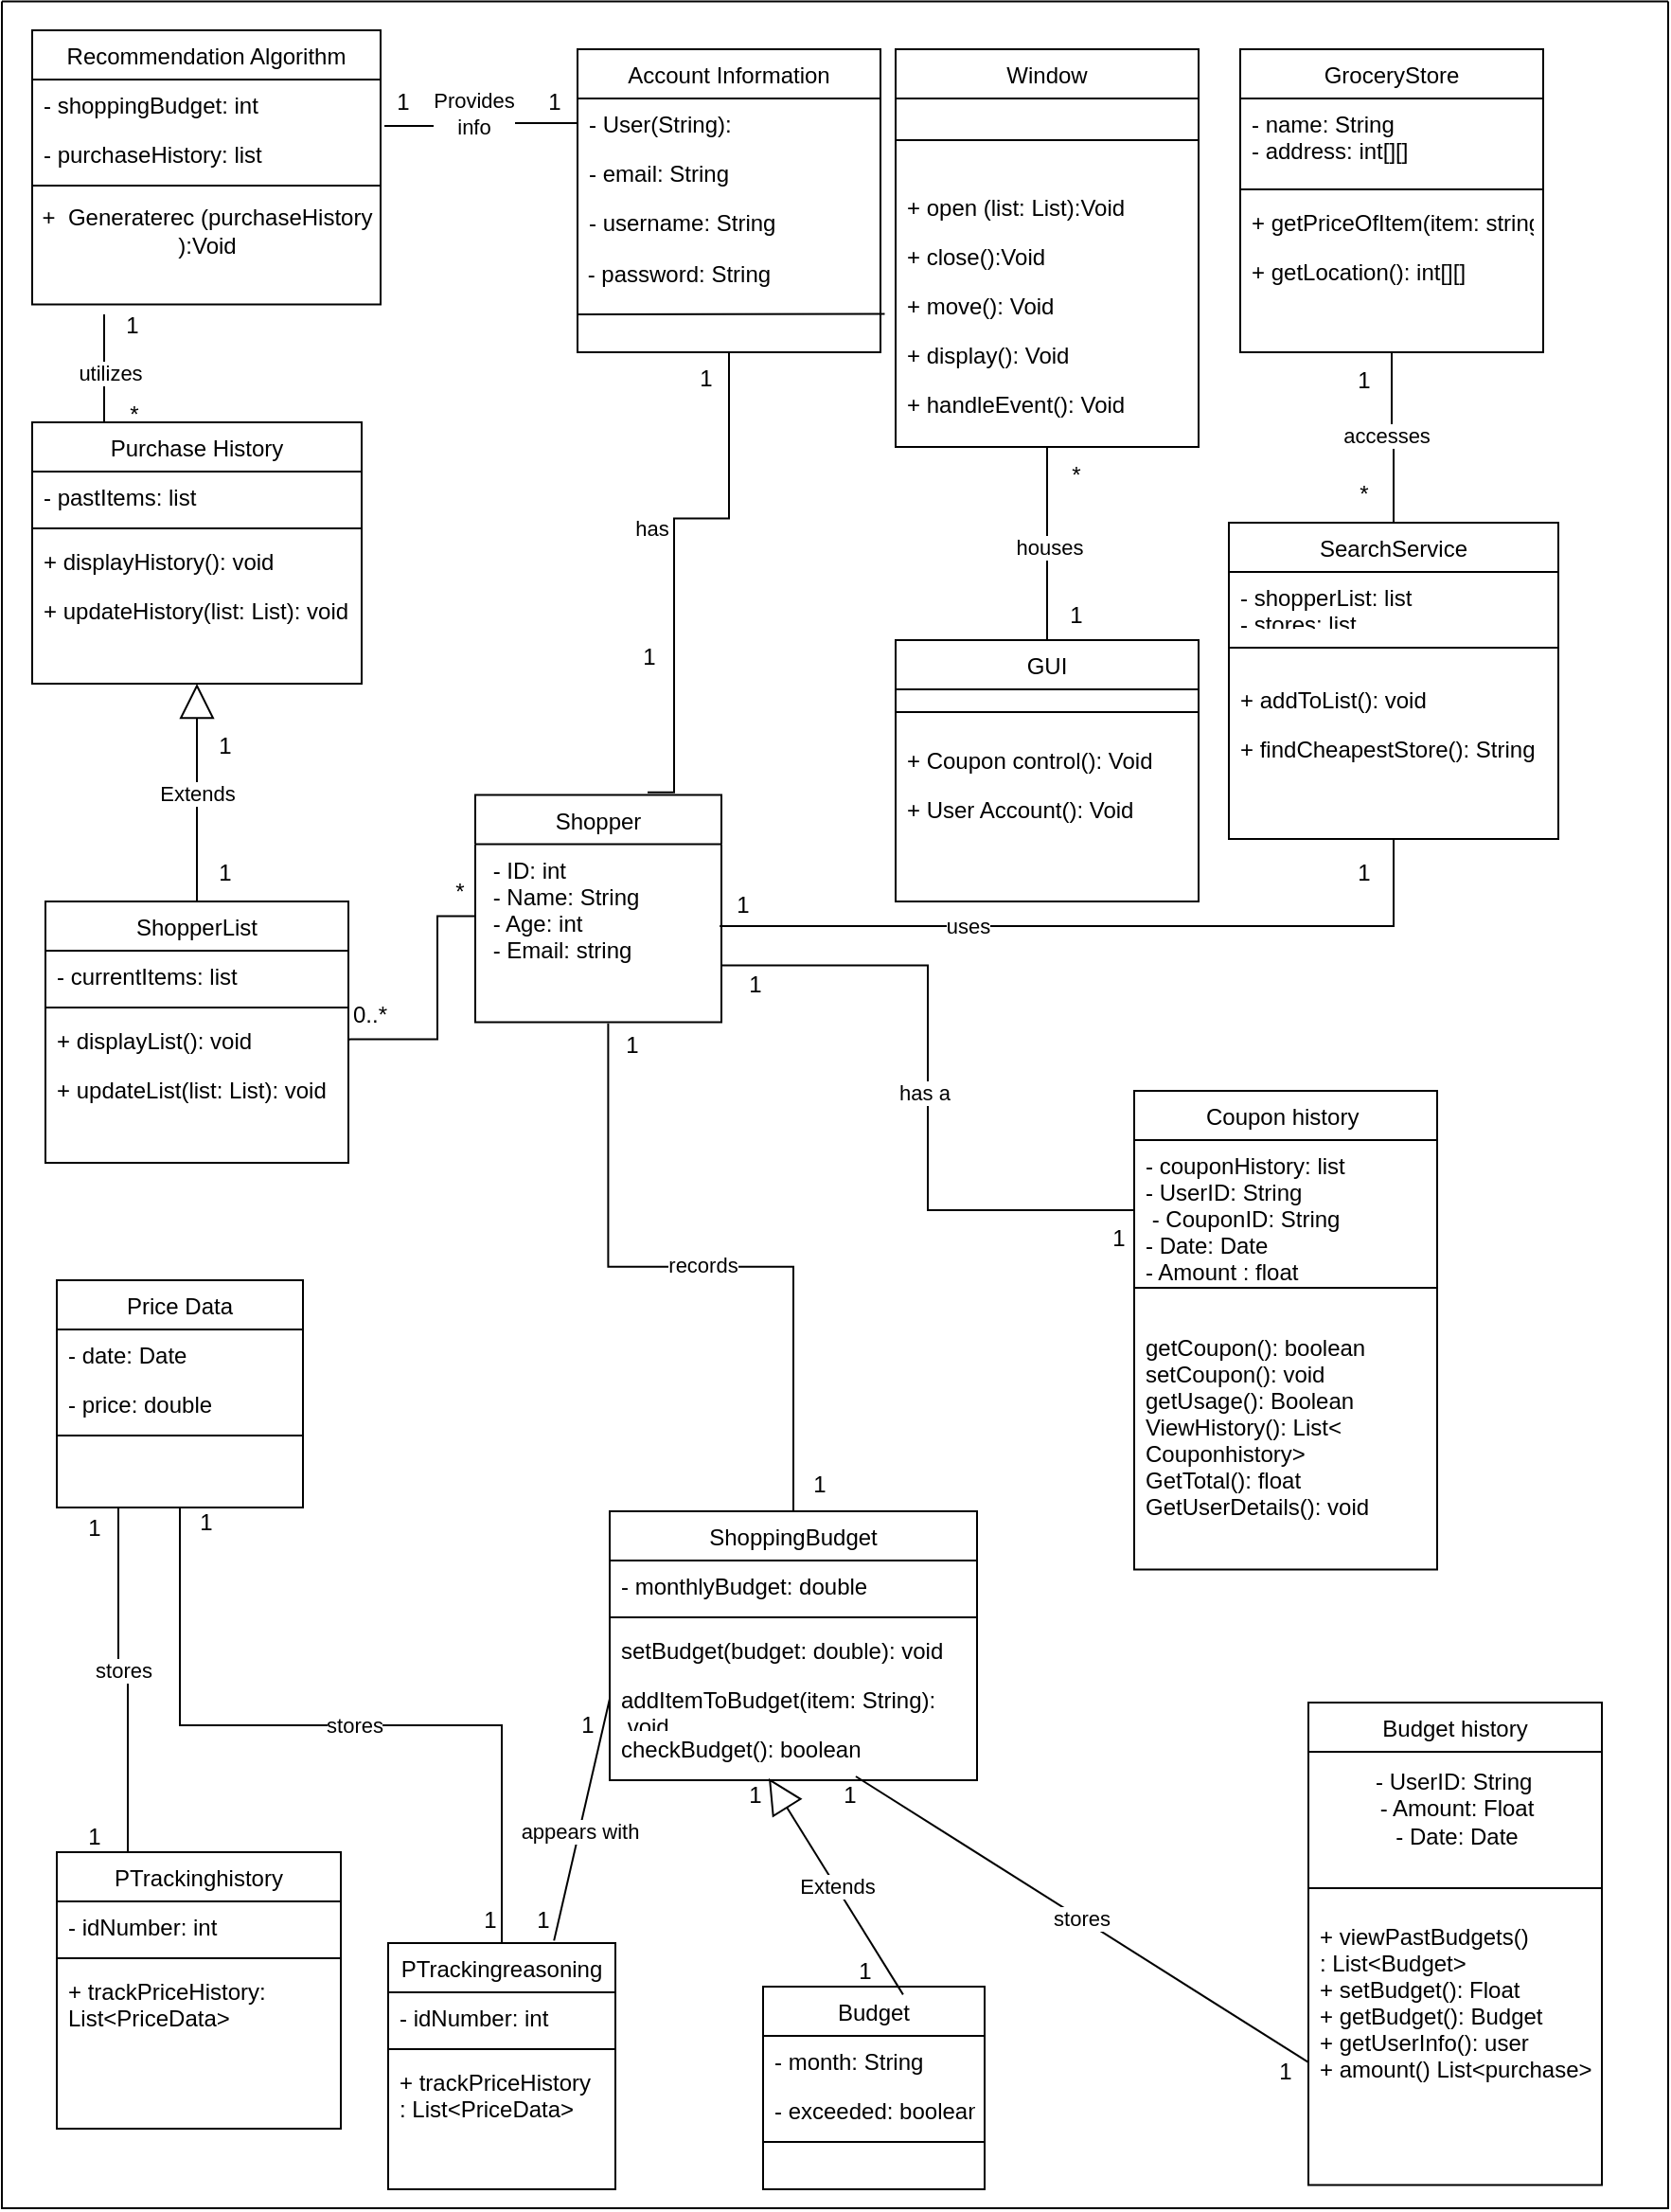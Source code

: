 <mxfile version="22.1.1" type="google">
  <diagram name="class diagram" id="4dWl3C3BqsDxm5pRTNil">
    <mxGraphModel grid="1" page="1" gridSize="10" guides="1" tooltips="1" connect="1" arrows="1" fold="1" pageScale="1" pageWidth="850" pageHeight="1100" math="0" shadow="0">
      <root>
        <mxCell id="0" />
        <mxCell id="1" parent="0" />
        <mxCell id="UsbSKTNLDGFMmhRvK32d-12" value="" style="swimlane;startSize=0;" vertex="1" parent="1">
          <mxGeometry x="40" y="14.75" width="880" height="1165.25" as="geometry" />
        </mxCell>
        <mxCell id="xTCqgjJ69IPwdRqrjEHP-62" value="Budget history" style="swimlane;fontStyle=0;align=center;verticalAlign=top;childLayout=stackLayout;horizontal=1;startSize=26;horizontalStack=0;resizeParent=1;resizeLast=0;collapsible=1;marginBottom=0;rounded=0;shadow=0;strokeWidth=1;" vertex="1" parent="UsbSKTNLDGFMmhRvK32d-12">
          <mxGeometry x="690" y="898.25" width="155" height="254.75" as="geometry">
            <mxRectangle x="130" y="380" width="160" height="26" as="alternateBounds" />
          </mxGeometry>
        </mxCell>
        <mxCell id="Z761EXKKqT5Tyd_SZ6Qm-4" value="- UserID: String&amp;nbsp;&lt;br&gt;- Amount: Float&lt;br&gt;&amp;nbsp;- Date: Date&amp;nbsp;" style="text;html=1;align=center;verticalAlign=middle;resizable=0;points=[];autosize=1;strokeColor=none;fillColor=none;" vertex="1" parent="xTCqgjJ69IPwdRqrjEHP-62">
          <mxGeometry y="26" width="155" height="60" as="geometry" />
        </mxCell>
        <mxCell id="xTCqgjJ69IPwdRqrjEHP-65" value="" style="line;html=1;strokeWidth=1;align=left;verticalAlign=middle;spacingTop=-1;spacingLeft=3;spacingRight=3;rotatable=0;labelPosition=right;points=[];portConstraint=eastwest;" vertex="1" parent="xTCqgjJ69IPwdRqrjEHP-62">
          <mxGeometry y="86" width="155" height="24" as="geometry" />
        </mxCell>
        <mxCell id="xTCqgjJ69IPwdRqrjEHP-67" value="+ viewPastBudgets()&#xa;: List&lt;Budget&gt;&#xa;+ setBudget(): Float&#xa;+ getBudget(): Budget &#xa;+ getUserInfo(): user &#xa;+ amount() List&lt;purchase&gt;&#xa;&#xa;&#xa;&#xa;&#xa;&#xa;&#xa;&#xa;&#xa;&#xa;" style="text;align=left;verticalAlign=top;spacingLeft=4;spacingRight=4;overflow=hidden;rotatable=0;points=[[0,0.5],[1,0.5]];portConstraint=eastwest;fontStyle=0" vertex="1" parent="xTCqgjJ69IPwdRqrjEHP-62">
          <mxGeometry y="110" width="155" height="110" as="geometry" />
        </mxCell>
        <mxCell id="C1AqRLKaLJNoZeRSoe14-2" value="1" style="text;strokeColor=none;align=center;fillColor=none;html=1;verticalAlign=middle;whiteSpace=wrap;rounded=0;" vertex="1" parent="UsbSKTNLDGFMmhRvK32d-12">
          <mxGeometry x="100" y="795.25" width="16" height="15.25" as="geometry" />
        </mxCell>
        <mxCell id="C1AqRLKaLJNoZeRSoe14-9" value="*" style="text;strokeColor=none;align=center;fillColor=none;html=1;verticalAlign=middle;whiteSpace=wrap;rounded=0;" vertex="1" parent="UsbSKTNLDGFMmhRvK32d-12">
          <mxGeometry x="234" y="462.25" width="16" height="15.25" as="geometry" />
        </mxCell>
        <mxCell id="C1AqRLKaLJNoZeRSoe14-6" value="1" style="text;strokeColor=none;align=center;fillColor=none;html=1;verticalAlign=middle;whiteSpace=wrap;rounded=0;" vertex="1" parent="UsbSKTNLDGFMmhRvK32d-12">
          <mxGeometry x="670" y="1085.25" width="16" height="15.25" as="geometry" />
        </mxCell>
        <mxCell id="C1AqRLKaLJNoZeRSoe14-15" value="1" style="text;strokeColor=none;align=center;fillColor=none;html=1;verticalAlign=middle;whiteSpace=wrap;rounded=0;" vertex="1" parent="UsbSKTNLDGFMmhRvK32d-12">
          <mxGeometry x="364" y="192" width="16" height="15.25" as="geometry" />
        </mxCell>
        <mxCell id="C1AqRLKaLJNoZeRSoe14-4" value="1" style="text;strokeColor=none;align=center;fillColor=none;html=1;verticalAlign=middle;whiteSpace=wrap;rounded=0;" vertex="1" parent="UsbSKTNLDGFMmhRvK32d-12">
          <mxGeometry x="41" y="798.25" width="16" height="15.25" as="geometry" />
        </mxCell>
        <mxCell id="8lS7jowgDw4HyXk0b4J0-1" value="GUI" style="swimlane;fontStyle=0;align=center;verticalAlign=top;childLayout=stackLayout;horizontal=1;startSize=26;horizontalStack=0;resizeParent=1;resizeLast=0;collapsible=1;marginBottom=0;rounded=0;shadow=0;strokeWidth=1;" vertex="1" parent="UsbSKTNLDGFMmhRvK32d-12">
          <mxGeometry x="472" y="337.25" width="160" height="138" as="geometry">
            <mxRectangle x="130" y="380" width="160" height="26" as="alternateBounds" />
          </mxGeometry>
        </mxCell>
        <mxCell id="8lS7jowgDw4HyXk0b4J0-3" value="" style="line;html=1;strokeWidth=1;align=left;verticalAlign=middle;spacingTop=-1;spacingLeft=3;spacingRight=3;rotatable=0;labelPosition=right;points=[];portConstraint=eastwest;" vertex="1" parent="8lS7jowgDw4HyXk0b4J0-1">
          <mxGeometry y="26" width="160" height="24" as="geometry" />
        </mxCell>
        <mxCell id="8lS7jowgDw4HyXk0b4J0-5" value="+ Coupon control(): Void" style="text;align=left;verticalAlign=top;spacingLeft=4;spacingRight=4;overflow=hidden;rotatable=0;points=[[0,0.5],[1,0.5]];portConstraint=eastwest;" vertex="1" parent="8lS7jowgDw4HyXk0b4J0-1">
          <mxGeometry y="50" width="160" height="26" as="geometry" />
        </mxCell>
        <mxCell id="8lS7jowgDw4HyXk0b4J0-26" value="+ User Account(): Void" style="text;align=left;verticalAlign=top;spacingLeft=4;spacingRight=4;overflow=hidden;rotatable=0;points=[[0,0.5],[1,0.5]];portConstraint=eastwest;" vertex="1" parent="8lS7jowgDw4HyXk0b4J0-1">
          <mxGeometry y="76" width="160" height="26" as="geometry" />
        </mxCell>
        <mxCell id="C1AqRLKaLJNoZeRSoe14-1" style="edgeStyle=orthogonalEdgeStyle;rounded=0;orthogonalLoop=1;jettySize=auto;html=1;exitX=0.5;exitY=1;exitDx=0;exitDy=0;entryX=0.7;entryY=-0.011;entryDx=0;entryDy=0;entryPerimeter=0;endArrow=none;endFill=0;" edge="1" parent="UsbSKTNLDGFMmhRvK32d-12" source="8lS7jowgDw4HyXk0b4J0-31" target="hUT3bgZj8QqwIP9eQ0a--11">
          <mxGeometry relative="1" as="geometry">
            <mxPoint x="339" y="197.25" as="sourcePoint" />
            <mxPoint x="354" y="465.25" as="targetPoint" />
            <Array as="points">
              <mxPoint x="384" y="273" />
              <mxPoint x="355" y="273" />
            </Array>
          </mxGeometry>
        </mxCell>
        <mxCell id="ScG4XFAH8hQyxBs4nImJ-13" value="has" style="edgeLabel;html=1;align=center;verticalAlign=middle;resizable=0;points=[];" connectable="0" vertex="1" parent="C1AqRLKaLJNoZeRSoe14-1">
          <mxGeometry x="-0.118" relative="1" as="geometry">
            <mxPoint x="-12" as="offset" />
          </mxGeometry>
        </mxCell>
        <mxCell id="8lS7jowgDw4HyXk0b4J0-31" value="Account Information" style="swimlane;fontStyle=0;align=center;verticalAlign=top;childLayout=stackLayout;horizontal=1;startSize=26;horizontalStack=0;resizeParent=1;resizeLast=0;collapsible=1;marginBottom=0;rounded=0;shadow=0;strokeWidth=1;" vertex="1" parent="UsbSKTNLDGFMmhRvK32d-12">
          <mxGeometry x="304" y="25.25" width="160" height="160" as="geometry">
            <mxRectangle x="130" y="380" width="160" height="26" as="alternateBounds" />
          </mxGeometry>
        </mxCell>
        <mxCell id="8lS7jowgDw4HyXk0b4J0-39" value="- User(String): " style="text;align=left;verticalAlign=top;spacingLeft=4;spacingRight=4;overflow=hidden;rotatable=0;points=[[0,0.5],[1,0.5]];portConstraint=eastwest;" vertex="1" parent="8lS7jowgDw4HyXk0b4J0-31">
          <mxGeometry y="26" width="160" height="26" as="geometry" />
        </mxCell>
        <mxCell id="8lS7jowgDw4HyXk0b4J0-41" value="- email: String " style="text;align=left;verticalAlign=top;spacingLeft=4;spacingRight=4;overflow=hidden;rotatable=0;points=[[0,0.5],[1,0.5]];portConstraint=eastwest;fontStyle=0" vertex="1" parent="8lS7jowgDw4HyXk0b4J0-31">
          <mxGeometry y="52" width="160" height="26" as="geometry" />
        </mxCell>
        <mxCell id="8lS7jowgDw4HyXk0b4J0-42" value="- username: String" style="text;align=left;verticalAlign=top;spacingLeft=4;spacingRight=4;overflow=hidden;rotatable=0;points=[[0,0.5],[1,0.5]];portConstraint=eastwest;" vertex="1" parent="8lS7jowgDw4HyXk0b4J0-31">
          <mxGeometry y="78" width="160" height="26" as="geometry" />
        </mxCell>
        <mxCell id="8lS7jowgDw4HyXk0b4J0-38" value="&amp;nbsp;- password: String" style="text;html=1;align=left;verticalAlign=middle;resizable=0;points=[];autosize=1;strokeColor=none;fillColor=none;" vertex="1" parent="8lS7jowgDw4HyXk0b4J0-31">
          <mxGeometry y="104" width="160" height="30" as="geometry" />
        </mxCell>
        <mxCell id="8lS7jowgDw4HyXk0b4J0-44" value="" style="endArrow=none;html=1;rounded=0;entryX=1.014;entryY=1.192;entryDx=0;entryDy=0;entryPerimeter=0;" edge="1" parent="8lS7jowgDw4HyXk0b4J0-31" target="8lS7jowgDw4HyXk0b4J0-38">
          <mxGeometry width="50" height="50" relative="1" as="geometry">
            <mxPoint y="140" as="sourcePoint" />
            <mxPoint x="90" y="134" as="targetPoint" />
          </mxGeometry>
        </mxCell>
        <mxCell id="8lS7jowgDw4HyXk0b4J0-59" value="1" style="text;strokeColor=none;align=center;fillColor=none;html=1;verticalAlign=middle;whiteSpace=wrap;rounded=0;" vertex="1" parent="UsbSKTNLDGFMmhRvK32d-12">
          <mxGeometry x="284" y="45.25" width="16" height="15.25" as="geometry" />
        </mxCell>
        <mxCell id="8lS7jowgDw4HyXk0b4J0-45" value="" style="edgeStyle=orthogonalEdgeStyle;rounded=0;orthogonalLoop=1;jettySize=auto;html=1;exitX=0;exitY=0.5;exitDx=0;exitDy=0;entryX=1.011;entryY=0.942;entryDx=0;entryDy=0;entryPerimeter=0;endArrow=none;endFill=0;" edge="1" parent="UsbSKTNLDGFMmhRvK32d-12" source="8lS7jowgDw4HyXk0b4J0-39" target="hUT3bgZj8QqwIP9eQ0a--4">
          <mxGeometry relative="1" as="geometry">
            <mxPoint x="270" y="64.25" as="sourcePoint" />
            <mxPoint x="210" y="65.25" as="targetPoint" />
            <Array as="points">
              <mxPoint x="238" y="66.25" />
            </Array>
          </mxGeometry>
        </mxCell>
        <mxCell id="8lS7jowgDw4HyXk0b4J0-48" value="Provides&lt;br&gt;info" style="edgeLabel;html=1;align=center;verticalAlign=middle;resizable=0;points=[];" connectable="0" vertex="1" parent="8lS7jowgDw4HyXk0b4J0-45">
          <mxGeometry x="0.059" y="-5" relative="1" as="geometry">
            <mxPoint as="offset" />
          </mxGeometry>
        </mxCell>
        <mxCell id="8lS7jowgDw4HyXk0b4J0-62" value="1" style="text;strokeColor=none;align=center;fillColor=none;html=1;verticalAlign=middle;whiteSpace=wrap;rounded=0;" vertex="1" parent="UsbSKTNLDGFMmhRvK32d-12">
          <mxGeometry x="204" y="45.25" width="16" height="15.25" as="geometry" />
        </mxCell>
        <mxCell id="C1AqRLKaLJNoZeRSoe14-13" value="1" style="text;strokeColor=none;align=center;fillColor=none;html=1;verticalAlign=middle;whiteSpace=wrap;rounded=0;" vertex="1" parent="UsbSKTNLDGFMmhRvK32d-12">
          <mxGeometry x="325" y="543.25" width="16" height="15.25" as="geometry" />
        </mxCell>
        <mxCell id="Zp4c3lxyXSrKUHAcPkxC-14" value="ShopperList" style="swimlane;fontStyle=0;align=center;verticalAlign=top;childLayout=stackLayout;horizontal=1;startSize=26;horizontalStack=0;resizeParent=1;resizeLast=0;collapsible=1;marginBottom=0;rounded=0;shadow=0;strokeWidth=1;" vertex="1" parent="UsbSKTNLDGFMmhRvK32d-12">
          <mxGeometry x="23" y="475.25" width="160" height="138" as="geometry">
            <mxRectangle x="130" y="380" width="160" height="26" as="alternateBounds" />
          </mxGeometry>
        </mxCell>
        <mxCell id="Zp4c3lxyXSrKUHAcPkxC-15" value="- currentItems: list" style="text;align=left;verticalAlign=top;spacingLeft=4;spacingRight=4;overflow=hidden;rotatable=0;points=[[0,0.5],[1,0.5]];portConstraint=eastwest;" vertex="1" parent="Zp4c3lxyXSrKUHAcPkxC-14">
          <mxGeometry y="26" width="160" height="26" as="geometry" />
        </mxCell>
        <mxCell id="Zp4c3lxyXSrKUHAcPkxC-16" value="" style="line;html=1;strokeWidth=1;align=left;verticalAlign=middle;spacingTop=-1;spacingLeft=3;spacingRight=3;rotatable=0;labelPosition=right;points=[];portConstraint=eastwest;" vertex="1" parent="Zp4c3lxyXSrKUHAcPkxC-14">
          <mxGeometry y="52" width="160" height="8" as="geometry" />
        </mxCell>
        <mxCell id="Zp4c3lxyXSrKUHAcPkxC-17" value="+ displayList(): void" style="text;align=left;verticalAlign=top;spacingLeft=4;spacingRight=4;overflow=hidden;rotatable=0;points=[[0,0.5],[1,0.5]];portConstraint=eastwest;fontStyle=0" vertex="1" parent="Zp4c3lxyXSrKUHAcPkxC-14">
          <mxGeometry y="60" width="160" height="26" as="geometry" />
        </mxCell>
        <mxCell id="Zp4c3lxyXSrKUHAcPkxC-18" value="+ updateList(list: List): void" style="text;align=left;verticalAlign=top;spacingLeft=4;spacingRight=4;overflow=hidden;rotatable=0;points=[[0,0.5],[1,0.5]];portConstraint=eastwest;" vertex="1" parent="Zp4c3lxyXSrKUHAcPkxC-14">
          <mxGeometry y="86" width="160" height="26" as="geometry" />
        </mxCell>
        <mxCell id="Yr2sSoahdVoOUzEbibca-52" value="*" style="text;html=1;align=center;verticalAlign=middle;resizable=0;points=[];autosize=1;strokeColor=none;fillColor=none;" vertex="1" parent="UsbSKTNLDGFMmhRvK32d-12">
          <mxGeometry x="704" y="245.25" width="30" height="30" as="geometry" />
        </mxCell>
        <mxCell id="Yr2sSoahdVoOUzEbibca-53" value="1" style="text;html=1;align=center;verticalAlign=middle;resizable=0;points=[];autosize=1;strokeColor=none;fillColor=none;" vertex="1" parent="UsbSKTNLDGFMmhRvK32d-12">
          <mxGeometry x="704" y="185.25" width="30" height="30" as="geometry" />
        </mxCell>
        <mxCell id="xTCqgjJ69IPwdRqrjEHP-66" value="Extends" style="endArrow=block;endSize=16;endFill=0;html=1;rounded=0;exitX=0.5;exitY=0;exitDx=0;exitDy=0;entryX=0.5;entryY=1;entryDx=0;entryDy=0;" edge="1" parent="UsbSKTNLDGFMmhRvK32d-12" source="Zp4c3lxyXSrKUHAcPkxC-14" target="Zp4c3lxyXSrKUHAcPkxC-4">
          <mxGeometry width="160" relative="1" as="geometry">
            <mxPoint x="141.5" y="505.25" as="sourcePoint" />
            <mxPoint x="141.5" y="413.25" as="targetPoint" />
          </mxGeometry>
        </mxCell>
        <mxCell id="ScG4XFAH8hQyxBs4nImJ-2" value="*" style="text;strokeColor=none;align=center;fillColor=none;html=1;verticalAlign=middle;whiteSpace=wrap;rounded=0;" vertex="1" parent="UsbSKTNLDGFMmhRvK32d-12">
          <mxGeometry x="62" y="210.25" width="16" height="15.25" as="geometry" />
        </mxCell>
        <mxCell id="ScG4XFAH8hQyxBs4nImJ-1" value="1" style="text;strokeColor=none;align=center;fillColor=none;html=1;verticalAlign=middle;whiteSpace=wrap;rounded=0;" vertex="1" parent="UsbSKTNLDGFMmhRvK32d-12">
          <mxGeometry x="61" y="164" width="16" height="15.25" as="geometry" />
        </mxCell>
        <mxCell id="Zp4c3lxyXSrKUHAcPkxC-4" value="Purchase History" style="swimlane;fontStyle=0;align=center;verticalAlign=top;childLayout=stackLayout;horizontal=1;startSize=26;horizontalStack=0;resizeParent=1;resizeLast=0;collapsible=1;marginBottom=0;rounded=0;shadow=0;strokeWidth=1;" vertex="1" parent="UsbSKTNLDGFMmhRvK32d-12">
          <mxGeometry x="16" y="222.25" width="174" height="138" as="geometry">
            <mxRectangle x="130" y="380" width="160" height="26" as="alternateBounds" />
          </mxGeometry>
        </mxCell>
        <mxCell id="Zp4c3lxyXSrKUHAcPkxC-5" value="- pastItems: list" style="text;align=left;verticalAlign=top;spacingLeft=4;spacingRight=4;overflow=hidden;rotatable=0;points=[[0,0.5],[1,0.5]];portConstraint=eastwest;" vertex="1" parent="Zp4c3lxyXSrKUHAcPkxC-4">
          <mxGeometry y="26" width="174" height="26" as="geometry" />
        </mxCell>
        <mxCell id="Zp4c3lxyXSrKUHAcPkxC-6" value="" style="line;html=1;strokeWidth=1;align=left;verticalAlign=middle;spacingTop=-1;spacingLeft=3;spacingRight=3;rotatable=0;labelPosition=right;points=[];portConstraint=eastwest;" vertex="1" parent="Zp4c3lxyXSrKUHAcPkxC-4">
          <mxGeometry y="52" width="174" height="8" as="geometry" />
        </mxCell>
        <mxCell id="Zp4c3lxyXSrKUHAcPkxC-7" value="+ displayHistory(): void" style="text;align=left;verticalAlign=top;spacingLeft=4;spacingRight=4;overflow=hidden;rotatable=0;points=[[0,0.5],[1,0.5]];portConstraint=eastwest;fontStyle=0" vertex="1" parent="Zp4c3lxyXSrKUHAcPkxC-4">
          <mxGeometry y="60" width="174" height="26" as="geometry" />
        </mxCell>
        <mxCell id="Zp4c3lxyXSrKUHAcPkxC-8" value="+ updateHistory(list: List): void" style="text;align=left;verticalAlign=top;spacingLeft=4;spacingRight=4;overflow=hidden;rotatable=0;points=[[0,0.5],[1,0.5]];portConstraint=eastwest;" vertex="1" parent="Zp4c3lxyXSrKUHAcPkxC-4">
          <mxGeometry y="86" width="174" height="26" as="geometry" />
        </mxCell>
        <mxCell id="C1AqRLKaLJNoZeRSoe14-14" value="1" style="text;strokeColor=none;align=center;fillColor=none;html=1;verticalAlign=middle;whiteSpace=wrap;rounded=0;" vertex="1" parent="UsbSKTNLDGFMmhRvK32d-12">
          <mxGeometry x="390" y="512" width="16" height="15.25" as="geometry" />
        </mxCell>
        <mxCell id="Yr2sSoahdVoOUzEbibca-46" style="edgeStyle=orthogonalEdgeStyle;rounded=0;orthogonalLoop=1;jettySize=auto;html=1;exitX=0.993;exitY=0.46;exitDx=0;exitDy=0;entryX=0.5;entryY=1;entryDx=0;entryDy=0;endArrow=none;endFill=0;exitPerimeter=0;" edge="1" parent="UsbSKTNLDGFMmhRvK32d-12" source="hUT3bgZj8QqwIP9eQ0a--12" target="Yr2sSoahdVoOUzEbibca-16">
          <mxGeometry relative="1" as="geometry">
            <mxPoint x="400" y="488.25" as="sourcePoint" />
          </mxGeometry>
        </mxCell>
        <mxCell id="ScG4XFAH8hQyxBs4nImJ-10" value="uses" style="edgeLabel;html=1;align=center;verticalAlign=middle;resizable=0;points=[];" connectable="0" vertex="1" parent="Yr2sSoahdVoOUzEbibca-46">
          <mxGeometry x="-0.347" relative="1" as="geometry">
            <mxPoint as="offset" />
          </mxGeometry>
        </mxCell>
        <mxCell id="Yr2sSoahdVoOUzEbibca-49" style="edgeStyle=orthogonalEdgeStyle;rounded=0;orthogonalLoop=1;jettySize=auto;html=1;exitX=0;exitY=0.5;exitDx=0;exitDy=0;entryX=1;entryY=0.75;entryDx=0;entryDy=0;endArrow=none;endFill=0;" edge="1" parent="UsbSKTNLDGFMmhRvK32d-12" source="-y_GR5bsDdfuhCish7ld-2" target="hUT3bgZj8QqwIP9eQ0a--11">
          <mxGeometry relative="1" as="geometry" />
        </mxCell>
        <mxCell id="ScG4XFAH8hQyxBs4nImJ-9" value="has a" style="edgeLabel;html=1;align=center;verticalAlign=middle;resizable=0;points=[];" connectable="0" vertex="1" parent="Yr2sSoahdVoOUzEbibca-49">
          <mxGeometry x="-0.013" y="2" relative="1" as="geometry">
            <mxPoint as="offset" />
          </mxGeometry>
        </mxCell>
        <mxCell id="8lS7jowgDw4HyXk0b4J0-15" value="Window" style="swimlane;fontStyle=0;align=center;verticalAlign=top;childLayout=stackLayout;horizontal=1;startSize=26;horizontalStack=0;resizeParent=1;resizeLast=0;collapsible=1;marginBottom=0;rounded=0;shadow=0;strokeWidth=1;" vertex="1" parent="UsbSKTNLDGFMmhRvK32d-12">
          <mxGeometry x="472" y="25.25" width="160" height="210" as="geometry">
            <mxRectangle x="130" y="380" width="160" height="26" as="alternateBounds" />
          </mxGeometry>
        </mxCell>
        <mxCell id="8lS7jowgDw4HyXk0b4J0-17" value="" style="line;html=1;strokeWidth=1;align=left;verticalAlign=middle;spacingTop=-1;spacingLeft=3;spacingRight=3;rotatable=0;labelPosition=right;points=[];portConstraint=eastwest;" vertex="1" parent="8lS7jowgDw4HyXk0b4J0-15">
          <mxGeometry y="26" width="160" height="44" as="geometry" />
        </mxCell>
        <mxCell id="8lS7jowgDw4HyXk0b4J0-18" value="+ open (list: List):Void" style="text;align=left;verticalAlign=top;spacingLeft=4;spacingRight=4;overflow=hidden;rotatable=0;points=[[0,0.5],[1,0.5]];portConstraint=eastwest;" vertex="1" parent="8lS7jowgDw4HyXk0b4J0-15">
          <mxGeometry y="70" width="160" height="26" as="geometry" />
        </mxCell>
        <mxCell id="8lS7jowgDw4HyXk0b4J0-19" value="+ close():Void" style="text;align=left;verticalAlign=top;spacingLeft=4;spacingRight=4;overflow=hidden;rotatable=0;points=[[0,0.5],[1,0.5]];portConstraint=eastwest;" vertex="1" parent="8lS7jowgDw4HyXk0b4J0-15">
          <mxGeometry y="96" width="160" height="26" as="geometry" />
        </mxCell>
        <mxCell id="8lS7jowgDw4HyXk0b4J0-20" value="+ move(): Void" style="text;align=left;verticalAlign=top;spacingLeft=4;spacingRight=4;overflow=hidden;rotatable=0;points=[[0,0.5],[1,0.5]];portConstraint=eastwest;" vertex="1" parent="8lS7jowgDw4HyXk0b4J0-15">
          <mxGeometry y="122" width="160" height="26" as="geometry" />
        </mxCell>
        <mxCell id="8lS7jowgDw4HyXk0b4J0-21" value="+ display(): Void&#xa;" style="text;align=left;verticalAlign=top;spacingLeft=4;spacingRight=4;overflow=hidden;rotatable=0;points=[[0,0.5],[1,0.5]];portConstraint=eastwest;" vertex="1" parent="8lS7jowgDw4HyXk0b4J0-15">
          <mxGeometry y="148" width="160" height="26" as="geometry" />
        </mxCell>
        <mxCell id="8lS7jowgDw4HyXk0b4J0-22" value="+ handleEvent(): Void" style="text;align=left;verticalAlign=top;spacingLeft=4;spacingRight=4;overflow=hidden;rotatable=0;points=[[0,0.5],[1,0.5]];portConstraint=eastwest;" vertex="1" parent="8lS7jowgDw4HyXk0b4J0-15">
          <mxGeometry y="174" width="160" height="36" as="geometry" />
        </mxCell>
        <mxCell id="8lS7jowgDw4HyXk0b4J0-28" style="edgeStyle=orthogonalEdgeStyle;rounded=0;orthogonalLoop=1;jettySize=auto;html=1;entryX=0.5;entryY=1;entryDx=0;entryDy=0;endArrow=none;endFill=0;" edge="1" parent="UsbSKTNLDGFMmhRvK32d-12" source="8lS7jowgDw4HyXk0b4J0-1" target="8lS7jowgDw4HyXk0b4J0-15">
          <mxGeometry relative="1" as="geometry">
            <mxPoint x="544" y="135.25" as="targetPoint" />
            <Array as="points" />
          </mxGeometry>
        </mxCell>
        <mxCell id="8lS7jowgDw4HyXk0b4J0-50" value="1" style="edgeLabel;html=1;align=center;verticalAlign=middle;resizable=0;points=[];" connectable="0" vertex="1" parent="8lS7jowgDw4HyXk0b4J0-28">
          <mxGeometry x="-0.074" y="-3" relative="1" as="geometry">
            <mxPoint x="3" y="-1" as="offset" />
          </mxGeometry>
        </mxCell>
        <mxCell id="ScG4XFAH8hQyxBs4nImJ-12" value="houses" style="edgeLabel;html=1;align=center;verticalAlign=middle;resizable=0;points=[];" connectable="0" vertex="1" parent="8lS7jowgDw4HyXk0b4J0-28">
          <mxGeometry x="-0.112" y="-7" relative="1" as="geometry">
            <mxPoint x="-6" y="-4" as="offset" />
          </mxGeometry>
        </mxCell>
        <mxCell id="hUT3bgZj8QqwIP9eQ0a--3" value="Recommendation Algorithm" style="swimlane;fontStyle=0;align=center;verticalAlign=top;childLayout=stackLayout;horizontal=1;startSize=26;horizontalStack=0;resizeParent=1;resizeLast=0;collapsible=1;marginBottom=0;rounded=0;shadow=0;strokeWidth=1;" vertex="1" parent="UsbSKTNLDGFMmhRvK32d-12">
          <mxGeometry x="16" y="15.25" width="184" height="144.75" as="geometry">
            <mxRectangle x="130" y="380" width="160" height="26" as="alternateBounds" />
          </mxGeometry>
        </mxCell>
        <mxCell id="hUT3bgZj8QqwIP9eQ0a--4" value="- shoppingBudget: int" style="text;align=left;verticalAlign=top;spacingLeft=4;spacingRight=4;overflow=hidden;rotatable=0;points=[[0,0.5],[1,0.5]];portConstraint=eastwest;" vertex="1" parent="hUT3bgZj8QqwIP9eQ0a--3">
          <mxGeometry y="26" width="184" height="26" as="geometry" />
        </mxCell>
        <mxCell id="hUT3bgZj8QqwIP9eQ0a--5" value="- purchaseHistory: list" style="text;align=left;verticalAlign=top;spacingLeft=4;spacingRight=4;overflow=hidden;rotatable=0;points=[[0,0.5],[1,0.5]];portConstraint=eastwest;" vertex="1" parent="hUT3bgZj8QqwIP9eQ0a--3">
          <mxGeometry y="52" width="184" height="26" as="geometry" />
        </mxCell>
        <mxCell id="hUT3bgZj8QqwIP9eQ0a--6" value="" style="line;html=1;strokeWidth=1;align=left;verticalAlign=middle;spacingTop=-1;spacingLeft=3;spacingRight=3;rotatable=0;labelPosition=right;points=[];portConstraint=eastwest;" vertex="1" parent="hUT3bgZj8QqwIP9eQ0a--3">
          <mxGeometry y="78" width="184" height="8" as="geometry" />
        </mxCell>
        <mxCell id="8lS7jowgDw4HyXk0b4J0-46" value="+&amp;nbsp; Generaterec (purchaseHistory&lt;br&gt;):Void" style="text;html=1;align=center;verticalAlign=middle;resizable=0;points=[];autosize=1;strokeColor=none;fillColor=none;" vertex="1" parent="hUT3bgZj8QqwIP9eQ0a--3">
          <mxGeometry y="86" width="184" height="40" as="geometry" />
        </mxCell>
        <mxCell id="hUT3bgZj8QqwIP9eQ0a--7" value="Budget" style="swimlane;fontStyle=0;align=center;verticalAlign=top;childLayout=stackLayout;horizontal=1;startSize=26;horizontalStack=0;resizeParent=1;resizeLast=0;collapsible=1;marginBottom=0;rounded=0;shadow=0;strokeWidth=1;" vertex="1" parent="UsbSKTNLDGFMmhRvK32d-12">
          <mxGeometry x="402" y="1048.25" width="117" height="107" as="geometry">
            <mxRectangle x="130" y="380" width="160" height="26" as="alternateBounds" />
          </mxGeometry>
        </mxCell>
        <mxCell id="hUT3bgZj8QqwIP9eQ0a--8" value="- month: String" style="text;align=left;verticalAlign=top;spacingLeft=4;spacingRight=4;overflow=hidden;rotatable=0;points=[[0,0.5],[1,0.5]];portConstraint=eastwest;" vertex="1" parent="hUT3bgZj8QqwIP9eQ0a--7">
          <mxGeometry y="26" width="117" height="26" as="geometry" />
        </mxCell>
        <mxCell id="hUT3bgZj8QqwIP9eQ0a--9" value="- exceeded: boolean" style="text;align=left;verticalAlign=top;spacingLeft=4;spacingRight=4;overflow=hidden;rotatable=0;points=[[0,0.5],[1,0.5]];portConstraint=eastwest;" vertex="1" parent="hUT3bgZj8QqwIP9eQ0a--7">
          <mxGeometry y="52" width="117" height="26" as="geometry" />
        </mxCell>
        <mxCell id="hUT3bgZj8QqwIP9eQ0a--10" value="" style="line;html=1;strokeWidth=1;align=left;verticalAlign=middle;spacingTop=-1;spacingLeft=3;spacingRight=3;rotatable=0;labelPosition=right;points=[];portConstraint=eastwest;" vertex="1" parent="hUT3bgZj8QqwIP9eQ0a--7">
          <mxGeometry y="78" width="117" height="8" as="geometry" />
        </mxCell>
        <mxCell id="hUT3bgZj8QqwIP9eQ0a--11" value="Shopper" style="swimlane;fontStyle=0;align=center;verticalAlign=top;childLayout=stackLayout;horizontal=1;startSize=26;horizontalStack=0;resizeParent=1;resizeLast=0;collapsible=1;marginBottom=0;rounded=0;shadow=0;strokeWidth=1;" vertex="1" parent="UsbSKTNLDGFMmhRvK32d-12">
          <mxGeometry x="250" y="419" width="130" height="120" as="geometry">
            <mxRectangle x="130" y="380" width="160" height="26" as="alternateBounds" />
          </mxGeometry>
        </mxCell>
        <mxCell id="hUT3bgZj8QqwIP9eQ0a--12" value=" - ID: int&#xa; - Name: String&#xa; - Age: int&#xa; - Email: string" style="text;align=left;verticalAlign=top;spacingLeft=4;spacingRight=4;overflow=hidden;rotatable=0;points=[[0,0.5],[1,0.5]];portConstraint=eastwest;" vertex="1" parent="hUT3bgZj8QqwIP9eQ0a--11">
          <mxGeometry y="26" width="130" height="94" as="geometry" />
        </mxCell>
        <mxCell id="Zp4c3lxyXSrKUHAcPkxC-21" style="edgeStyle=orthogonalEdgeStyle;rounded=0;orthogonalLoop=1;jettySize=auto;html=1;endArrow=none;endFill=0;" edge="1" parent="UsbSKTNLDGFMmhRvK32d-12">
          <mxGeometry relative="1" as="geometry">
            <mxPoint x="54" y="165.25" as="targetPoint" />
            <Array as="points">
              <mxPoint x="54" y="222.25" />
            </Array>
            <mxPoint x="54" y="196.248" as="sourcePoint" />
          </mxGeometry>
        </mxCell>
        <mxCell id="ScG4XFAH8hQyxBs4nImJ-15" value="utilizes" style="edgeLabel;html=1;align=center;verticalAlign=middle;resizable=0;points=[];" connectable="0" vertex="1" parent="Zp4c3lxyXSrKUHAcPkxC-21">
          <mxGeometry x="0.269" y="-3" relative="1" as="geometry">
            <mxPoint as="offset" />
          </mxGeometry>
        </mxCell>
        <mxCell id="1p-KWmIVEDb0BUHh3PpG-1" value="PTrackinghistory" style="swimlane;fontStyle=0;align=center;verticalAlign=top;childLayout=stackLayout;horizontal=1;startSize=26;horizontalStack=0;resizeParent=1;resizeLast=0;collapsible=1;marginBottom=0;rounded=0;shadow=0;strokeWidth=1;" vertex="1" parent="UsbSKTNLDGFMmhRvK32d-12">
          <mxGeometry x="29" y="977.25" width="150" height="146" as="geometry">
            <mxRectangle x="130" y="380" width="160" height="26" as="alternateBounds" />
          </mxGeometry>
        </mxCell>
        <mxCell id="1p-KWmIVEDb0BUHh3PpG-2" value="- idNumber: int" style="text;align=left;verticalAlign=top;spacingLeft=4;spacingRight=4;overflow=hidden;rotatable=0;points=[[0,0.5],[1,0.5]];portConstraint=eastwest;" vertex="1" parent="1p-KWmIVEDb0BUHh3PpG-1">
          <mxGeometry y="26" width="150" height="26" as="geometry" />
        </mxCell>
        <mxCell id="1p-KWmIVEDb0BUHh3PpG-3" value="" style="line;html=1;strokeWidth=1;align=left;verticalAlign=middle;spacingTop=-1;spacingLeft=3;spacingRight=3;rotatable=0;labelPosition=right;points=[];portConstraint=eastwest;" vertex="1" parent="1p-KWmIVEDb0BUHh3PpG-1">
          <mxGeometry y="52" width="150" height="8" as="geometry" />
        </mxCell>
        <mxCell id="1p-KWmIVEDb0BUHh3PpG-5" value="+ trackPriceHistory: &#xa;List&lt;PriceData&gt;&#xa;" style="text;align=left;verticalAlign=top;spacingLeft=4;spacingRight=4;overflow=hidden;rotatable=0;points=[[0,0.5],[1,0.5]];portConstraint=eastwest;" vertex="1" parent="1p-KWmIVEDb0BUHh3PpG-1">
          <mxGeometry y="60" width="150" height="50" as="geometry" />
        </mxCell>
        <mxCell id="xTCqgjJ69IPwdRqrjEHP-75" value="PTrackingreasoning" style="swimlane;fontStyle=0;align=center;verticalAlign=top;childLayout=stackLayout;horizontal=1;startSize=26;horizontalStack=0;resizeParent=1;resizeLast=0;collapsible=1;marginBottom=0;rounded=0;shadow=0;strokeWidth=1;" vertex="1" parent="UsbSKTNLDGFMmhRvK32d-12">
          <mxGeometry x="204" y="1025.25" width="120" height="130" as="geometry">
            <mxRectangle x="130" y="380" width="160" height="26" as="alternateBounds" />
          </mxGeometry>
        </mxCell>
        <mxCell id="xTCqgjJ69IPwdRqrjEHP-76" value="- idNumber: int" style="text;align=left;verticalAlign=top;spacingLeft=4;spacingRight=4;overflow=hidden;rotatable=0;points=[[0,0.5],[1,0.5]];portConstraint=eastwest;" vertex="1" parent="xTCqgjJ69IPwdRqrjEHP-75">
          <mxGeometry y="26" width="120" height="26" as="geometry" />
        </mxCell>
        <mxCell id="xTCqgjJ69IPwdRqrjEHP-77" value="" style="line;html=1;strokeWidth=1;align=left;verticalAlign=middle;spacingTop=-1;spacingLeft=3;spacingRight=3;rotatable=0;labelPosition=right;points=[];portConstraint=eastwest;" vertex="1" parent="xTCqgjJ69IPwdRqrjEHP-75">
          <mxGeometry y="52" width="120" height="8" as="geometry" />
        </mxCell>
        <mxCell id="xTCqgjJ69IPwdRqrjEHP-78" value="+ trackPriceHistory&#xa;: List&lt;PriceData&gt;" style="text;align=left;verticalAlign=top;spacingLeft=4;spacingRight=4;overflow=hidden;rotatable=0;points=[[0,0.5],[1,0.5]];portConstraint=eastwest;" vertex="1" parent="xTCqgjJ69IPwdRqrjEHP-75">
          <mxGeometry y="60" width="120" height="40" as="geometry" />
        </mxCell>
        <mxCell id="xTCqgjJ69IPwdRqrjEHP-53" value="ShoppingBudget " style="swimlane;fontStyle=0;align=center;verticalAlign=top;childLayout=stackLayout;horizontal=1;startSize=26;horizontalStack=0;resizeParent=1;resizeLast=0;collapsible=1;marginBottom=0;rounded=0;shadow=0;strokeWidth=1;" vertex="1" parent="UsbSKTNLDGFMmhRvK32d-12">
          <mxGeometry x="321" y="797.25" width="194" height="142" as="geometry">
            <mxRectangle x="130" y="380" width="160" height="26" as="alternateBounds" />
          </mxGeometry>
        </mxCell>
        <mxCell id="xTCqgjJ69IPwdRqrjEHP-54" value="- monthlyBudget: double" style="text;align=left;verticalAlign=top;spacingLeft=4;spacingRight=4;overflow=hidden;rotatable=0;points=[[0,0.5],[1,0.5]];portConstraint=eastwest;" vertex="1" parent="xTCqgjJ69IPwdRqrjEHP-53">
          <mxGeometry y="26" width="194" height="26" as="geometry" />
        </mxCell>
        <mxCell id="xTCqgjJ69IPwdRqrjEHP-55" value="" style="line;html=1;strokeWidth=1;align=left;verticalAlign=middle;spacingTop=-1;spacingLeft=3;spacingRight=3;rotatable=0;labelPosition=right;points=[];portConstraint=eastwest;" vertex="1" parent="xTCqgjJ69IPwdRqrjEHP-53">
          <mxGeometry y="52" width="194" height="8" as="geometry" />
        </mxCell>
        <mxCell id="xTCqgjJ69IPwdRqrjEHP-56" value="setBudget(budget: double): void" style="text;align=left;verticalAlign=top;spacingLeft=4;spacingRight=4;overflow=hidden;rotatable=0;points=[[0,0.5],[1,0.5]];portConstraint=eastwest;fontStyle=0" vertex="1" parent="xTCqgjJ69IPwdRqrjEHP-53">
          <mxGeometry y="60" width="194" height="26" as="geometry" />
        </mxCell>
        <mxCell id="xTCqgjJ69IPwdRqrjEHP-57" value="addItemToBudget(item: String):&#xa; void" style="text;align=left;verticalAlign=top;spacingLeft=4;spacingRight=4;overflow=hidden;rotatable=0;points=[[0,0.5],[1,0.5]];portConstraint=eastwest;" vertex="1" parent="xTCqgjJ69IPwdRqrjEHP-53">
          <mxGeometry y="86" width="194" height="26" as="geometry" />
        </mxCell>
        <mxCell id="xTCqgjJ69IPwdRqrjEHP-58" value="checkBudget(): boolean" style="text;align=left;verticalAlign=top;spacingLeft=4;spacingRight=4;overflow=hidden;rotatable=0;points=[[0,0.5],[1,0.5]];portConstraint=eastwest;" vertex="1" parent="xTCqgjJ69IPwdRqrjEHP-53">
          <mxGeometry y="112" width="194" height="30" as="geometry" />
        </mxCell>
        <mxCell id="xTCqgjJ69IPwdRqrjEHP-69" value="stores" style="endArrow=none;endSize=16;endFill=0;html=1;rounded=0;entryX=0.67;entryY=0.933;entryDx=0;entryDy=0;exitX=0;exitY=0.727;exitDx=0;exitDy=0;exitPerimeter=0;entryPerimeter=0;" edge="1" parent="UsbSKTNLDGFMmhRvK32d-12" source="xTCqgjJ69IPwdRqrjEHP-67" target="xTCqgjJ69IPwdRqrjEHP-58">
          <mxGeometry width="160" relative="1" as="geometry">
            <mxPoint x="602" y="1045.25" as="sourcePoint" />
            <mxPoint x="456.5" y="945.25" as="targetPoint" />
            <Array as="points" />
          </mxGeometry>
        </mxCell>
        <mxCell id="-y_GR5bsDdfuhCish7ld-1" value="Coupon history " style="swimlane;fontStyle=0;align=center;verticalAlign=top;childLayout=stackLayout;horizontal=1;startSize=26;horizontalStack=0;resizeParent=1;resizeLast=0;collapsible=1;marginBottom=0;rounded=0;shadow=0;strokeWidth=1;" vertex="1" parent="UsbSKTNLDGFMmhRvK32d-12">
          <mxGeometry x="598" y="575.25" width="160" height="252.75" as="geometry">
            <mxRectangle x="130" y="380" width="160" height="26" as="alternateBounds" />
          </mxGeometry>
        </mxCell>
        <mxCell id="-y_GR5bsDdfuhCish7ld-2" value="- couponHistory: list&#xa;- UserID: String &#xa; - CouponID: String&#xa;- Date: Date&#xa;- Amount : float &#xa; &#xa;" style="text;align=left;verticalAlign=top;spacingLeft=4;spacingRight=4;overflow=hidden;rotatable=0;points=[[0,0.5],[1,0.5]];portConstraint=eastwest;" vertex="1" parent="-y_GR5bsDdfuhCish7ld-1">
          <mxGeometry y="26" width="160" height="74" as="geometry" />
        </mxCell>
        <mxCell id="-y_GR5bsDdfuhCish7ld-3" value="" style="line;html=1;strokeWidth=1;align=left;verticalAlign=middle;spacingTop=-1;spacingLeft=3;spacingRight=3;rotatable=0;labelPosition=right;points=[];portConstraint=eastwest;" vertex="1" parent="-y_GR5bsDdfuhCish7ld-1">
          <mxGeometry y="100" width="160" height="8" as="geometry" />
        </mxCell>
        <mxCell id="-y_GR5bsDdfuhCish7ld-5" value="&#xa;getCoupon(): boolean&#xa;setCoupon(): void&#xa;getUsage(): Boolean &#xa;ViewHistory(): List&lt;&#xa;Couponhistory&gt;&#xa;GetTotal(): float &#xa;GetUserDetails(): void  " style="text;align=left;verticalAlign=top;spacingLeft=4;spacingRight=4;overflow=hidden;rotatable=0;points=[[0,0.5],[1,0.5]];portConstraint=eastwest;" vertex="1" parent="-y_GR5bsDdfuhCish7ld-1">
          <mxGeometry y="108" width="160" height="144.75" as="geometry" />
        </mxCell>
        <mxCell id="Yr2sSoahdVoOUzEbibca-39" style="edgeStyle=orthogonalEdgeStyle;rounded=0;orthogonalLoop=1;jettySize=auto;html=1;exitX=0.5;exitY=0;exitDx=0;exitDy=0;entryX=0.5;entryY=1;entryDx=0;entryDy=0;endArrow=none;endFill=0;" edge="1" parent="UsbSKTNLDGFMmhRvK32d-12" source="Yr2sSoahdVoOUzEbibca-16" target="Yr2sSoahdVoOUzEbibca-21">
          <mxGeometry relative="1" as="geometry" />
        </mxCell>
        <mxCell id="ScG4XFAH8hQyxBs4nImJ-11" value="accesses" style="edgeLabel;html=1;align=center;verticalAlign=middle;resizable=0;points=[];" connectable="0" vertex="1" parent="Yr2sSoahdVoOUzEbibca-39">
          <mxGeometry x="0.042" y="3" relative="1" as="geometry">
            <mxPoint as="offset" />
          </mxGeometry>
        </mxCell>
        <mxCell id="Yr2sSoahdVoOUzEbibca-16" value="SearchService" style="swimlane;fontStyle=0;align=center;verticalAlign=top;childLayout=stackLayout;horizontal=1;startSize=26;horizontalStack=0;resizeParent=1;resizeLast=0;collapsible=1;marginBottom=0;rounded=0;shadow=0;strokeWidth=1;" vertex="1" parent="UsbSKTNLDGFMmhRvK32d-12">
          <mxGeometry x="648" y="275.25" width="174" height="167" as="geometry">
            <mxRectangle x="130" y="380" width="160" height="26" as="alternateBounds" />
          </mxGeometry>
        </mxCell>
        <mxCell id="Yr2sSoahdVoOUzEbibca-17" value="- shopperList: list&#xa;- stores: list" style="text;align=left;verticalAlign=top;spacingLeft=4;spacingRight=4;overflow=hidden;rotatable=0;points=[[0,0.5],[1,0.5]];portConstraint=eastwest;" vertex="1" parent="Yr2sSoahdVoOUzEbibca-16">
          <mxGeometry y="26" width="174" height="26" as="geometry" />
        </mxCell>
        <mxCell id="Yr2sSoahdVoOUzEbibca-18" value="" style="line;html=1;strokeWidth=1;align=left;verticalAlign=middle;spacingTop=-1;spacingLeft=3;spacingRight=3;rotatable=0;labelPosition=right;points=[];portConstraint=eastwest;" vertex="1" parent="Yr2sSoahdVoOUzEbibca-16">
          <mxGeometry y="52" width="174" height="28" as="geometry" />
        </mxCell>
        <mxCell id="Yr2sSoahdVoOUzEbibca-19" value="+ addToList(): void" style="text;align=left;verticalAlign=top;spacingLeft=4;spacingRight=4;overflow=hidden;rotatable=0;points=[[0,0.5],[1,0.5]];portConstraint=eastwest;fontStyle=0" vertex="1" parent="Yr2sSoahdVoOUzEbibca-16">
          <mxGeometry y="80" width="174" height="26" as="geometry" />
        </mxCell>
        <mxCell id="Yr2sSoahdVoOUzEbibca-20" value="+ findCheapestStore(): String" style="text;align=left;verticalAlign=top;spacingLeft=4;spacingRight=4;overflow=hidden;rotatable=0;points=[[0,0.5],[1,0.5]];portConstraint=eastwest;" vertex="1" parent="Yr2sSoahdVoOUzEbibca-16">
          <mxGeometry y="106" width="174" height="26" as="geometry" />
        </mxCell>
        <mxCell id="Yr2sSoahdVoOUzEbibca-21" value="GroceryStore" style="swimlane;fontStyle=0;align=center;verticalAlign=top;childLayout=stackLayout;horizontal=1;startSize=26;horizontalStack=0;resizeParent=1;resizeLast=0;collapsible=1;marginBottom=0;rounded=0;shadow=0;strokeWidth=1;" vertex="1" parent="UsbSKTNLDGFMmhRvK32d-12">
          <mxGeometry x="654" y="25.25" width="160" height="160" as="geometry">
            <mxRectangle x="130" y="380" width="160" height="26" as="alternateBounds" />
          </mxGeometry>
        </mxCell>
        <mxCell id="Yr2sSoahdVoOUzEbibca-22" value="- name: String&#xa;- address: int[][]" style="text;align=left;verticalAlign=top;spacingLeft=4;spacingRight=4;overflow=hidden;rotatable=0;points=[[0,0.5],[1,0.5]];portConstraint=eastwest;" vertex="1" parent="Yr2sSoahdVoOUzEbibca-21">
          <mxGeometry y="26" width="160" height="44" as="geometry" />
        </mxCell>
        <mxCell id="Yr2sSoahdVoOUzEbibca-23" value="" style="line;html=1;strokeWidth=1;align=left;verticalAlign=middle;spacingTop=-1;spacingLeft=3;spacingRight=3;rotatable=0;labelPosition=right;points=[];portConstraint=eastwest;" vertex="1" parent="Yr2sSoahdVoOUzEbibca-21">
          <mxGeometry y="70" width="160" height="8" as="geometry" />
        </mxCell>
        <mxCell id="Yr2sSoahdVoOUzEbibca-24" value="+ getPriceOfItem(item: string): void" style="text;align=left;verticalAlign=top;spacingLeft=4;spacingRight=4;overflow=hidden;rotatable=0;points=[[0,0.5],[1,0.5]];portConstraint=eastwest;fontStyle=0" vertex="1" parent="Yr2sSoahdVoOUzEbibca-21">
          <mxGeometry y="78" width="160" height="26" as="geometry" />
        </mxCell>
        <mxCell id="Yr2sSoahdVoOUzEbibca-25" value="+ getLocation(): int[][]" style="text;align=left;verticalAlign=top;spacingLeft=4;spacingRight=4;overflow=hidden;rotatable=0;points=[[0,0.5],[1,0.5]];portConstraint=eastwest;" vertex="1" parent="Yr2sSoahdVoOUzEbibca-21">
          <mxGeometry y="104" width="160" height="26" as="geometry" />
        </mxCell>
        <mxCell id="Yr2sSoahdVoOUzEbibca-43" value="1" style="text;html=1;align=center;verticalAlign=middle;resizable=0;points=[];autosize=1;strokeColor=none;fillColor=none;" vertex="1" parent="UsbSKTNLDGFMmhRvK32d-12">
          <mxGeometry x="376" y="462.25" width="30" height="30" as="geometry" />
        </mxCell>
        <mxCell id="Yr2sSoahdVoOUzEbibca-47" value="" style="endArrow=none;html=1;rounded=0;endFill=0;entryX=0;entryY=0.5;entryDx=0;entryDy=0;exitX=0.73;exitY=-0.01;exitDx=0;exitDy=0;exitPerimeter=0;" edge="1" parent="UsbSKTNLDGFMmhRvK32d-12" source="xTCqgjJ69IPwdRqrjEHP-75" target="xTCqgjJ69IPwdRqrjEHP-57">
          <mxGeometry width="50" height="50" relative="1" as="geometry">
            <mxPoint x="289" y="997.25" as="sourcePoint" />
            <mxPoint x="330" y="895.25" as="targetPoint" />
          </mxGeometry>
        </mxCell>
        <mxCell id="ScG4XFAH8hQyxBs4nImJ-21" value="appears with" style="edgeLabel;html=1;align=center;verticalAlign=middle;resizable=0;points=[];" connectable="0" vertex="1" parent="Yr2sSoahdVoOUzEbibca-47">
          <mxGeometry x="-0.099" relative="1" as="geometry">
            <mxPoint as="offset" />
          </mxGeometry>
        </mxCell>
        <mxCell id="8lS7jowgDw4HyXk0b4J0-54" value="1" style="text;strokeColor=none;align=center;fillColor=none;html=1;verticalAlign=middle;whiteSpace=wrap;rounded=0;" vertex="1" parent="UsbSKTNLDGFMmhRvK32d-12">
          <mxGeometry x="334" y="338.75" width="16" height="15.25" as="geometry" />
        </mxCell>
        <mxCell id="hUT3bgZj8QqwIP9eQ0a--16" value="1" style="text;html=1;align=center;verticalAlign=middle;resizable=0;points=[];autosize=1;strokeColor=none;fillColor=none;" vertex="1" parent="UsbSKTNLDGFMmhRvK32d-12">
          <mxGeometry x="704" y="445.25" width="30" height="30" as="geometry" />
        </mxCell>
        <mxCell id="ScG4XFAH8hQyxBs4nImJ-7" value="1" style="text;strokeColor=none;align=center;fillColor=none;html=1;verticalAlign=middle;whiteSpace=wrap;rounded=0;" vertex="1" parent="UsbSKTNLDGFMmhRvK32d-12">
          <mxGeometry x="278" y="1005.25" width="16" height="15.25" as="geometry" />
        </mxCell>
        <mxCell id="8lS7jowgDw4HyXk0b4J0-66" value="0..*" style="text;html=1;align=center;verticalAlign=middle;resizable=0;points=[];autosize=1;strokeColor=none;fillColor=none;" vertex="1" parent="UsbSKTNLDGFMmhRvK32d-12">
          <mxGeometry x="174" y="520.25" width="40" height="30" as="geometry" />
        </mxCell>
        <mxCell id="xTCqgjJ69IPwdRqrjEHP-48" value="Price Data" style="swimlane;fontStyle=0;align=center;verticalAlign=top;childLayout=stackLayout;horizontal=1;startSize=26;horizontalStack=0;resizeParent=1;resizeLast=0;collapsible=1;marginBottom=0;rounded=0;shadow=0;strokeWidth=1;" vertex="1" parent="UsbSKTNLDGFMmhRvK32d-12">
          <mxGeometry x="29" y="675.25" width="130" height="120" as="geometry">
            <mxRectangle x="130" y="380" width="160" height="26" as="alternateBounds" />
          </mxGeometry>
        </mxCell>
        <mxCell id="xTCqgjJ69IPwdRqrjEHP-49" value="- date: Date" style="text;align=left;verticalAlign=top;spacingLeft=4;spacingRight=4;overflow=hidden;rotatable=0;points=[[0,0.5],[1,0.5]];portConstraint=eastwest;" vertex="1" parent="xTCqgjJ69IPwdRqrjEHP-48">
          <mxGeometry y="26" width="130" height="26" as="geometry" />
        </mxCell>
        <mxCell id="xTCqgjJ69IPwdRqrjEHP-52" value="- price: double" style="text;align=left;verticalAlign=top;spacingLeft=4;spacingRight=4;overflow=hidden;rotatable=0;points=[[0,0.5],[1,0.5]];portConstraint=eastwest;" vertex="1" parent="xTCqgjJ69IPwdRqrjEHP-48">
          <mxGeometry y="52" width="130" height="26" as="geometry" />
        </mxCell>
        <mxCell id="xTCqgjJ69IPwdRqrjEHP-50" value="" style="line;html=1;strokeWidth=1;align=left;verticalAlign=middle;spacingTop=-1;spacingLeft=3;spacingRight=3;rotatable=0;labelPosition=right;points=[];portConstraint=eastwest;" vertex="1" parent="xTCqgjJ69IPwdRqrjEHP-48">
          <mxGeometry y="78" width="130" height="8" as="geometry" />
        </mxCell>
        <mxCell id="xTCqgjJ69IPwdRqrjEHP-80" style="edgeStyle=orthogonalEdgeStyle;rounded=0;orthogonalLoop=1;jettySize=auto;html=1;exitX=0.5;exitY=0;exitDx=0;exitDy=0;entryX=0.5;entryY=1;entryDx=0;entryDy=0;endArrow=none;endFill=0;" edge="1" parent="UsbSKTNLDGFMmhRvK32d-12" source="xTCqgjJ69IPwdRqrjEHP-75" target="xTCqgjJ69IPwdRqrjEHP-48">
          <mxGeometry relative="1" as="geometry" />
        </mxCell>
        <mxCell id="ScG4XFAH8hQyxBs4nImJ-20" value="stores" style="edgeLabel;html=1;align=center;verticalAlign=middle;resizable=0;points=[];" connectable="0" vertex="1" parent="xTCqgjJ69IPwdRqrjEHP-80">
          <mxGeometry x="-0.036" relative="1" as="geometry">
            <mxPoint as="offset" />
          </mxGeometry>
        </mxCell>
        <mxCell id="UsbSKTNLDGFMmhRvK32d-3" style="edgeStyle=orthogonalEdgeStyle;rounded=0;orthogonalLoop=1;jettySize=auto;html=1;exitX=0.25;exitY=0;exitDx=0;exitDy=0;entryX=0.25;entryY=1;entryDx=0;entryDy=0;endArrow=none;endFill=0;" edge="1" parent="UsbSKTNLDGFMmhRvK32d-12" source="1p-KWmIVEDb0BUHh3PpG-1" target="xTCqgjJ69IPwdRqrjEHP-48">
          <mxGeometry relative="1" as="geometry">
            <Array as="points">
              <mxPoint x="67" y="885" />
              <mxPoint x="62" y="885" />
            </Array>
          </mxGeometry>
        </mxCell>
        <mxCell id="ScG4XFAH8hQyxBs4nImJ-16" value="stores" style="edgeLabel;html=1;align=center;verticalAlign=middle;resizable=0;points=[];" connectable="0" vertex="1" parent="UsbSKTNLDGFMmhRvK32d-3">
          <mxGeometry x="0.145" relative="1" as="geometry">
            <mxPoint x="2" y="6" as="offset" />
          </mxGeometry>
        </mxCell>
        <mxCell id="Yr2sSoahdVoOUzEbibca-54" value="1" style="text;html=1;align=center;verticalAlign=middle;resizable=0;points=[];autosize=1;strokeColor=none;fillColor=none;" vertex="1" parent="UsbSKTNLDGFMmhRvK32d-12">
          <mxGeometry x="294" y="895.25" width="30" height="30" as="geometry" />
        </mxCell>
        <mxCell id="8lS7jowgDw4HyXk0b4J0-57" value="1" style="text;strokeColor=none;align=center;fillColor=none;html=1;verticalAlign=middle;whiteSpace=wrap;rounded=0;" vertex="1" parent="UsbSKTNLDGFMmhRvK32d-12">
          <mxGeometry x="41" y="962" width="16" height="15.25" as="geometry" />
        </mxCell>
        <mxCell id="Zp4c3lxyXSrKUHAcPkxC-20" style="edgeStyle=orthogonalEdgeStyle;rounded=0;orthogonalLoop=1;jettySize=auto;html=1;exitX=0;exitY=0.5;exitDx=0;exitDy=0;entryX=1;entryY=0.5;entryDx=0;entryDy=0;endArrow=none;endFill=0;" edge="1" parent="UsbSKTNLDGFMmhRvK32d-12" source="hUT3bgZj8QqwIP9eQ0a--11" target="Zp4c3lxyXSrKUHAcPkxC-17">
          <mxGeometry relative="1" as="geometry">
            <mxPoint x="290" y="505.25" as="sourcePoint" />
            <Array as="points">
              <mxPoint x="250" y="483" />
              <mxPoint x="230" y="483" />
              <mxPoint x="230" y="548" />
              <mxPoint x="184" y="548" />
            </Array>
          </mxGeometry>
        </mxCell>
        <mxCell id="8lS7jowgDw4HyXk0b4J0-68" value="1" style="text;strokeColor=none;align=center;fillColor=none;html=1;verticalAlign=middle;whiteSpace=wrap;rounded=0;" vertex="1" parent="UsbSKTNLDGFMmhRvK32d-12">
          <mxGeometry x="250" y="1005.25" width="16" height="15.25" as="geometry" />
        </mxCell>
        <mxCell id="8lS7jowgDw4HyXk0b4J0-70" value="1" style="text;strokeColor=none;align=center;fillColor=none;html=1;verticalAlign=middle;whiteSpace=wrap;rounded=0;" vertex="1" parent="UsbSKTNLDGFMmhRvK32d-12">
          <mxGeometry x="582" y="645.25" width="16" height="15.25" as="geometry" />
        </mxCell>
        <mxCell id="xTCqgjJ69IPwdRqrjEHP-60" value="Extends" style="endArrow=block;endSize=16;endFill=0;html=1;rounded=0;exitX=0.632;exitY=0.039;exitDx=0;exitDy=0;entryX=0.433;entryY=0.967;entryDx=0;entryDy=0;entryPerimeter=0;exitPerimeter=0;" edge="1" parent="UsbSKTNLDGFMmhRvK32d-12" source="hUT3bgZj8QqwIP9eQ0a--7" target="xTCqgjJ69IPwdRqrjEHP-58">
          <mxGeometry width="160" relative="1" as="geometry">
            <mxPoint x="460" y="1034.25" as="sourcePoint" />
            <mxPoint x="454" y="945.25" as="targetPoint" />
            <Array as="points" />
          </mxGeometry>
        </mxCell>
        <mxCell id="8lS7jowgDw4HyXk0b4J0-71" value="1" style="text;strokeColor=none;align=center;fillColor=none;html=1;verticalAlign=middle;whiteSpace=wrap;rounded=0;" vertex="1" parent="UsbSKTNLDGFMmhRvK32d-12">
          <mxGeometry x="448" y="1033" width="16" height="15.25" as="geometry" />
        </mxCell>
        <mxCell id="8lS7jowgDw4HyXk0b4J0-72" value="*" style="text;html=1;align=center;verticalAlign=middle;resizable=0;points=[];autosize=1;strokeColor=none;fillColor=none;" vertex="1" parent="UsbSKTNLDGFMmhRvK32d-12">
          <mxGeometry x="552" y="235.25" width="30" height="30" as="geometry" />
        </mxCell>
        <mxCell id="UsbSKTNLDGFMmhRvK32d-5" style="edgeStyle=orthogonalEdgeStyle;rounded=0;orthogonalLoop=1;jettySize=auto;html=1;exitX=0.5;exitY=0;exitDx=0;exitDy=0;entryX=0.54;entryY=1.007;entryDx=0;entryDy=0;endArrow=none;endFill=0;entryPerimeter=0;" edge="1" parent="UsbSKTNLDGFMmhRvK32d-12" source="xTCqgjJ69IPwdRqrjEHP-53" target="hUT3bgZj8QqwIP9eQ0a--12">
          <mxGeometry relative="1" as="geometry">
            <mxPoint x="370" y="545.25" as="targetPoint" />
          </mxGeometry>
        </mxCell>
        <mxCell id="ScG4XFAH8hQyxBs4nImJ-8" value="records" style="edgeLabel;html=1;align=center;verticalAlign=middle;resizable=0;points=[];" connectable="0" vertex="1" parent="UsbSKTNLDGFMmhRvK32d-5">
          <mxGeometry x="-0.039" y="3" relative="1" as="geometry">
            <mxPoint x="-6" y="-4" as="offset" />
          </mxGeometry>
        </mxCell>
        <mxCell id="C1AqRLKaLJNoZeRSoe14-5" value="1" style="text;strokeColor=none;align=center;fillColor=none;html=1;verticalAlign=middle;whiteSpace=wrap;rounded=0;" vertex="1" parent="UsbSKTNLDGFMmhRvK32d-12">
          <mxGeometry x="440" y="939.25" width="16" height="15.25" as="geometry" />
        </mxCell>
        <mxCell id="8lS7jowgDw4HyXk0b4J0-73" value="1" style="text;html=1;align=center;verticalAlign=middle;resizable=0;points=[];autosize=1;strokeColor=none;fillColor=none;" vertex="1" parent="UsbSKTNLDGFMmhRvK32d-12">
          <mxGeometry x="552" y="308.75" width="30" height="30" as="geometry" />
        </mxCell>
        <mxCell id="hUT3bgZj8QqwIP9eQ0a--19" value="1" style="text;strokeColor=none;align=center;fillColor=none;html=1;verticalAlign=middle;whiteSpace=wrap;rounded=0;" vertex="1" parent="UsbSKTNLDGFMmhRvK32d-12">
          <mxGeometry x="110" y="452.63" width="16" height="15.25" as="geometry" />
        </mxCell>
        <mxCell id="hUT3bgZj8QqwIP9eQ0a--20" value="1" style="text;strokeColor=none;align=center;fillColor=none;html=1;verticalAlign=middle;whiteSpace=wrap;rounded=0;" vertex="1" parent="UsbSKTNLDGFMmhRvK32d-12">
          <mxGeometry x="110" y="385.25" width="16" height="15.25" as="geometry" />
        </mxCell>
        <mxCell id="8lS7jowgDw4HyXk0b4J0-74" value="1" style="text;strokeColor=none;align=center;fillColor=none;html=1;verticalAlign=middle;whiteSpace=wrap;rounded=0;" vertex="1" parent="UsbSKTNLDGFMmhRvK32d-12">
          <mxGeometry x="390" y="939.25" width="16" height="15.25" as="geometry" />
        </mxCell>
        <mxCell id="hUT3bgZj8QqwIP9eQ0a--21" value="1" style="text;strokeColor=none;align=center;fillColor=none;html=1;verticalAlign=middle;whiteSpace=wrap;rounded=0;" vertex="1" parent="UsbSKTNLDGFMmhRvK32d-12">
          <mxGeometry x="424" y="775.25" width="16" height="15.25" as="geometry" />
        </mxCell>
      </root>
    </mxGraphModel>
  </diagram>
</mxfile>
